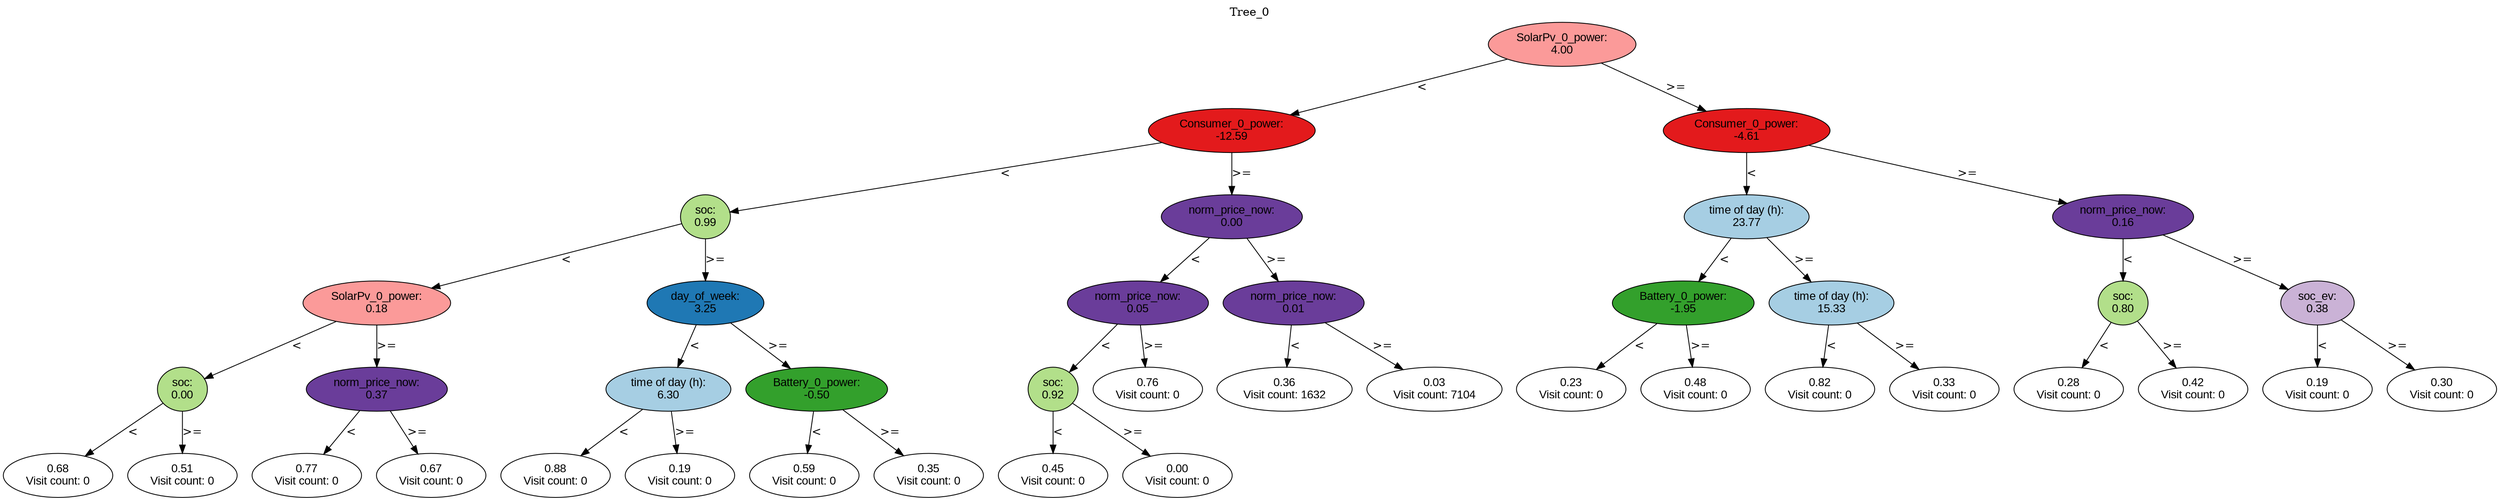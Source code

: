 digraph BST {
    node [fontname="Arial" style=filled colorscheme=paired12];
    0 [ label = "SolarPv_0_power:
4.00" fillcolor=5];
    1 [ label = "Consumer_0_power:
-12.59" fillcolor=6];
    2 [ label = "soc:
0.99" fillcolor=3];
    3 [ label = "SolarPv_0_power:
0.18" fillcolor=5];
    4 [ label = "soc:
0.00" fillcolor=3];
    5 [ label = "0.68
Visit count: 0" fillcolor=white];
    6 [ label = "0.51
Visit count: 0" fillcolor=white];
    7 [ label = "norm_price_now:
0.37" fillcolor=10];
    8 [ label = "0.77
Visit count: 0" fillcolor=white];
    9 [ label = "0.67
Visit count: 0" fillcolor=white];
    10 [ label = "day_of_week:
3.25" fillcolor=2];
    11 [ label = "time of day (h):
6.30" fillcolor=1];
    12 [ label = "0.88
Visit count: 0" fillcolor=white];
    13 [ label = "0.19
Visit count: 0" fillcolor=white];
    14 [ label = "Battery_0_power:
-0.50" fillcolor=4];
    15 [ label = "0.59
Visit count: 0" fillcolor=white];
    16 [ label = "0.35
Visit count: 0" fillcolor=white];
    17 [ label = "norm_price_now:
0.00" fillcolor=10];
    18 [ label = "norm_price_now:
0.05" fillcolor=10];
    19 [ label = "soc:
0.92" fillcolor=3];
    20 [ label = "0.45
Visit count: 0" fillcolor=white];
    21 [ label = "0.00
Visit count: 0" fillcolor=white];
    22 [ label = "0.76
Visit count: 0" fillcolor=white];
    23 [ label = "norm_price_now:
0.01" fillcolor=10];
    24 [ label = "0.36
Visit count: 1632" fillcolor=white];
    25 [ label = "0.03
Visit count: 7104" fillcolor=white];
    26 [ label = "Consumer_0_power:
-4.61" fillcolor=6];
    27 [ label = "time of day (h):
23.77" fillcolor=1];
    28 [ label = "Battery_0_power:
-1.95" fillcolor=4];
    29 [ label = "0.23
Visit count: 0" fillcolor=white];
    30 [ label = "0.48
Visit count: 0" fillcolor=white];
    31 [ label = "time of day (h):
15.33" fillcolor=1];
    32 [ label = "0.82
Visit count: 0" fillcolor=white];
    33 [ label = "0.33
Visit count: 0" fillcolor=white];
    34 [ label = "norm_price_now:
0.16" fillcolor=10];
    35 [ label = "soc:
0.80" fillcolor=3];
    36 [ label = "0.28
Visit count: 0" fillcolor=white];
    37 [ label = "0.42
Visit count: 0" fillcolor=white];
    38 [ label = "soc_ev:
0.38" fillcolor=9];
    39 [ label = "0.19
Visit count: 0" fillcolor=white];
    40 [ label = "0.30
Visit count: 0" fillcolor=white];

    0  -> 1[ label = "<"];
    0  -> 26[ label = ">="];
    1  -> 2[ label = "<"];
    1  -> 17[ label = ">="];
    2  -> 3[ label = "<"];
    2  -> 10[ label = ">="];
    3  -> 4[ label = "<"];
    3  -> 7[ label = ">="];
    4  -> 5[ label = "<"];
    4  -> 6[ label = ">="];
    7  -> 8[ label = "<"];
    7  -> 9[ label = ">="];
    10  -> 11[ label = "<"];
    10  -> 14[ label = ">="];
    11  -> 12[ label = "<"];
    11  -> 13[ label = ">="];
    14  -> 15[ label = "<"];
    14  -> 16[ label = ">="];
    17  -> 18[ label = "<"];
    17  -> 23[ label = ">="];
    18  -> 19[ label = "<"];
    18  -> 22[ label = ">="];
    19  -> 20[ label = "<"];
    19  -> 21[ label = ">="];
    23  -> 24[ label = "<"];
    23  -> 25[ label = ">="];
    26  -> 27[ label = "<"];
    26  -> 34[ label = ">="];
    27  -> 28[ label = "<"];
    27  -> 31[ label = ">="];
    28  -> 29[ label = "<"];
    28  -> 30[ label = ">="];
    31  -> 32[ label = "<"];
    31  -> 33[ label = ">="];
    34  -> 35[ label = "<"];
    34  -> 38[ label = ">="];
    35  -> 36[ label = "<"];
    35  -> 37[ label = ">="];
    38  -> 39[ label = "<"];
    38  -> 40[ label = ">="];

    labelloc="t";
    label="Tree_0";
}